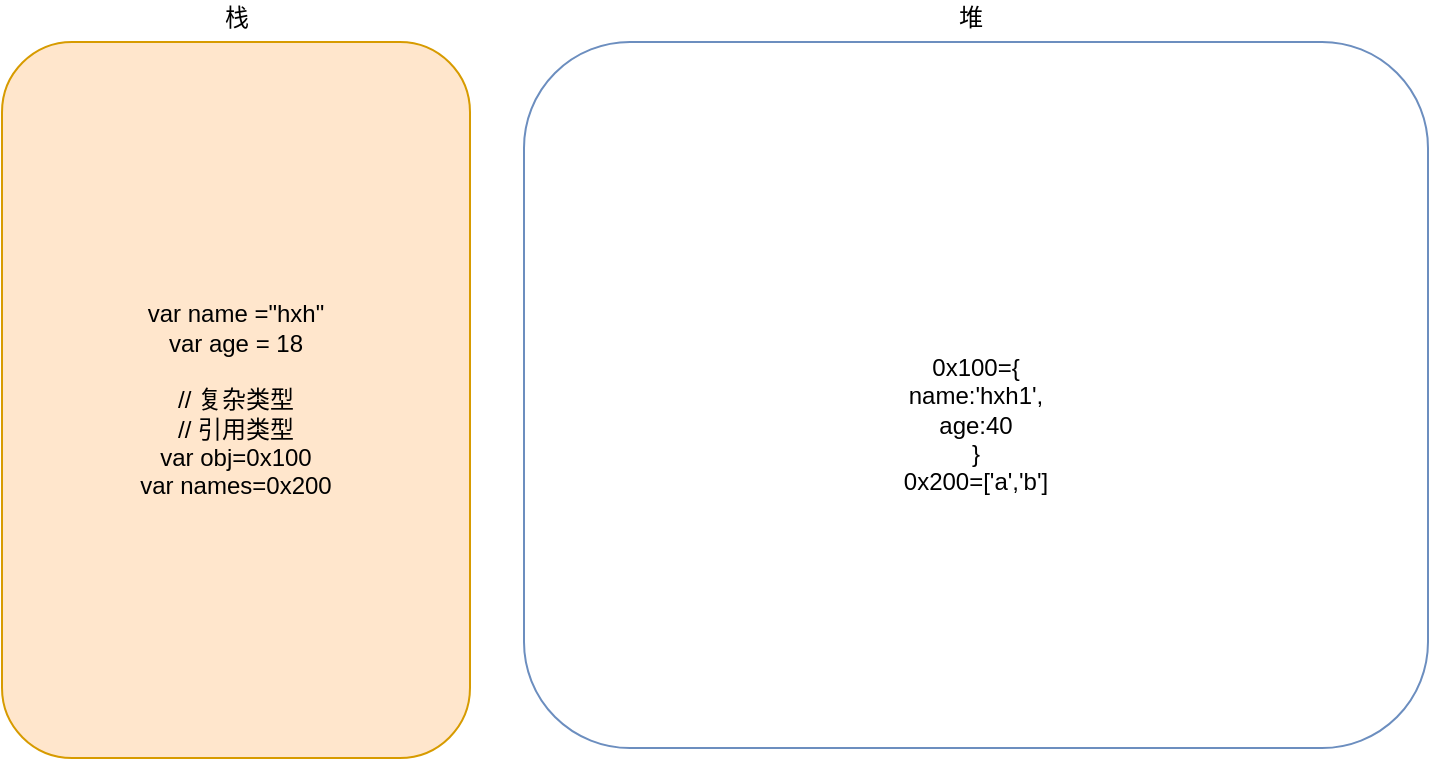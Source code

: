 <mxfile>
    <diagram id="8Q0ww0wtHp3JKw4YpJ0d" name="Page-1">
        <mxGraphModel dx="798" dy="484" grid="0" gridSize="10" guides="1" tooltips="1" connect="1" arrows="1" fold="1" page="1" pageScale="1" pageWidth="827" pageHeight="1169" math="0" shadow="0">
            <root>
                <mxCell id="0"/>
                <mxCell id="1" parent="0"/>
                <mxCell id="2" value="var name =&quot;hxh&quot;&lt;br&gt;var age = 18&lt;br&gt;&lt;br&gt;// 复杂类型&lt;br&gt;// 引用类型&lt;br&gt;var obj=0x100&lt;br&gt;var names=0x200" style="rounded=1;whiteSpace=wrap;html=1;fillColor=#ffe6cc;strokeColor=#d79b00;" vertex="1" parent="1">
                    <mxGeometry x="37" y="72" width="234" height="358" as="geometry"/>
                </mxCell>
                <mxCell id="3" value="&lt;span style=&quot;background-color: rgb(255 , 255 , 255)&quot;&gt;&lt;br&gt;&lt;span style=&quot;color: rgb(0 , 0 , 0) ; font-family: &amp;#34;helvetica&amp;#34; ; font-size: 12px ; font-style: normal ; font-weight: 400 ; letter-spacing: normal ; text-align: center ; text-indent: 0px ; text-transform: none ; word-spacing: 0px ; display: inline ; float: none&quot;&gt;&lt;br style=&quot;font-family: &amp;#34;helvetica&amp;#34;&quot;&gt;0x100={&lt;br&gt;name:'hxh1',&lt;br&gt;age:40&lt;br&gt;}&lt;br&gt;&lt;/span&gt;0x200=['a','b']&lt;/span&gt;" style="rounded=1;whiteSpace=wrap;html=1;strokeColor=#6c8ebf;" vertex="1" parent="1">
                    <mxGeometry x="298" y="72" width="452" height="353" as="geometry"/>
                </mxCell>
                <mxCell id="4" value="堆" style="text;html=1;align=center;verticalAlign=middle;resizable=0;points=[];autosize=1;strokeColor=none;" vertex="1" parent="1">
                    <mxGeometry x="510" y="51" width="22" height="17" as="geometry"/>
                </mxCell>
                <mxCell id="5" value="栈" style="text;html=1;align=center;verticalAlign=middle;resizable=0;points=[];autosize=1;strokeColor=none;" vertex="1" parent="1">
                    <mxGeometry x="143" y="51" width="22" height="17" as="geometry"/>
                </mxCell>
            </root>
        </mxGraphModel>
    </diagram>
</mxfile>